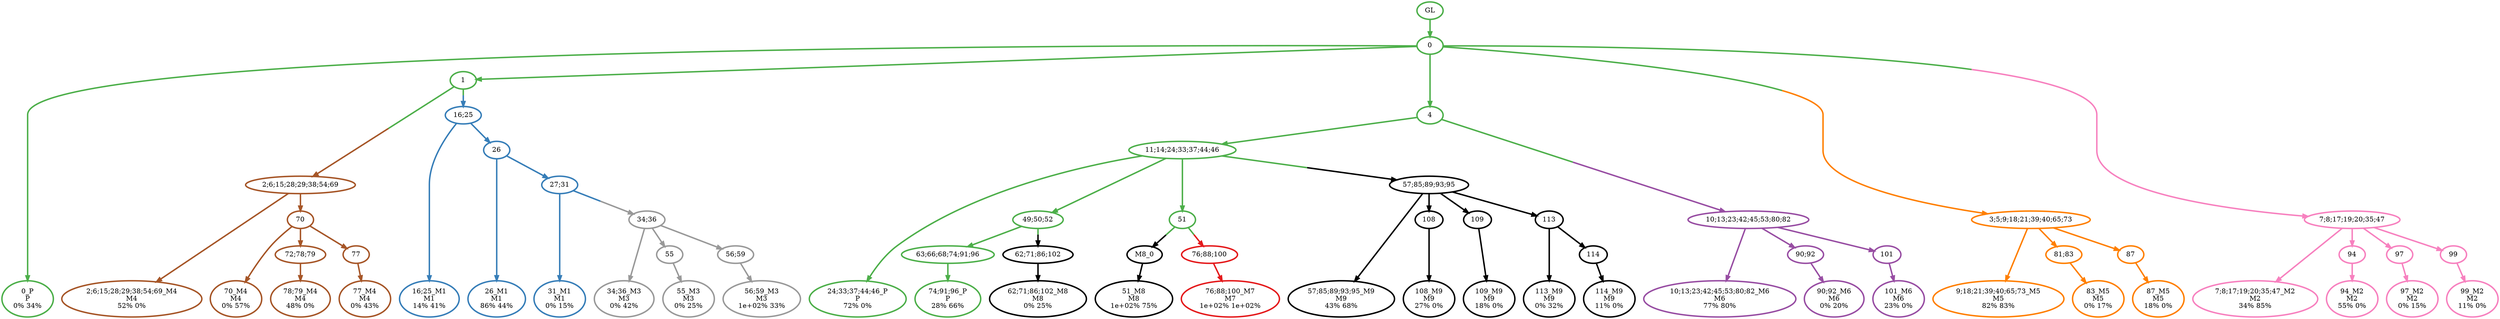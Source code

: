 digraph T {
	{
		rank=same
		64 [penwidth=3,colorscheme=set19,color=3,label="0_P\nP\n0% 34%"]
		60 [penwidth=3,colorscheme=set19,color=3,label="24;33;37;44;46_P\nP\n72% 0%"]
		57 [penwidth=3,colorscheme=set19,color=3,label="74;91;96_P\nP\n28% 66%"]
		56 [penwidth=3,colorscheme=set19,color=2,label="16;25_M1\nM1\n14% 41%"]
		54 [penwidth=3,colorscheme=set19,color=2,label="26_M1\nM1\n86% 44%"]
		52 [penwidth=3,colorscheme=set19,color=2,label="31_M1\nM1\n0% 15%"]
		51 [penwidth=3,colorscheme=set19,color=8,label="7;8;17;19;20;35;47_M2\nM2\n34% 85%"]
		49 [penwidth=3,colorscheme=set19,color=8,label="94_M2\nM2\n55% 0%"]
		47 [penwidth=3,colorscheme=set19,color=8,label="97_M2\nM2\n0% 15%"]
		45 [penwidth=3,colorscheme=set19,color=8,label="99_M2\nM2\n11% 0%"]
		44 [penwidth=3,colorscheme=set19,color=9,label="34;36_M3\nM3\n0% 42%"]
		42 [penwidth=3,colorscheme=set19,color=9,label="55_M3\nM3\n0% 25%"]
		40 [penwidth=3,colorscheme=set19,color=9,label="56;59_M3\nM3\n1e+02% 33%"]
		39 [penwidth=3,colorscheme=set19,color=7,label="2;6;15;28;29;38;54;69_M4\nM4\n52% 0%"]
		37 [penwidth=3,colorscheme=set19,color=7,label="70_M4\nM4\n0% 57%"]
		35 [penwidth=3,colorscheme=set19,color=7,label="78;79_M4\nM4\n48% 0%"]
		33 [penwidth=3,colorscheme=set19,color=7,label="77_M4\nM4\n0% 43%"]
		32 [penwidth=3,colorscheme=set19,color=5,label="9;18;21;39;40;65;73_M5\nM5\n82% 83%"]
		30 [penwidth=3,colorscheme=set19,color=5,label="83_M5\nM5\n0% 17%"]
		28 [penwidth=3,colorscheme=set19,color=5,label="87_M5\nM5\n18% 0%"]
		27 [penwidth=3,colorscheme=set19,color=4,label="10;13;23;42;45;53;80;82_M6\nM6\n77% 80%"]
		25 [penwidth=3,colorscheme=set19,color=4,label="90;92_M6\nM6\n0% 20%"]
		23 [penwidth=3,colorscheme=set19,color=4,label="101_M6\nM6\n23% 0%"]
		21 [penwidth=3,colorscheme=set19,color=1,label="76;88;100_M7\nM7\n1e+02% 1e+02%"]
		20 [penwidth=3,colorscheme=set19,color=10,label="62;71;86;102_M8\nM8\n0% 25%"]
		19 [penwidth=3,colorscheme=set19,color=10,label="51_M8\nM8\n1e+02% 75%"]
		18 [penwidth=3,colorscheme=set19,color=10,label="57;85;89;93;95_M9\nM9\n43% 68%"]
		16 [penwidth=3,colorscheme=set19,color=10,label="108_M9\nM9\n27% 0%"]
		14 [penwidth=3,colorscheme=set19,color=10,label="109_M9\nM9\n18% 0%"]
		12 [penwidth=3,colorscheme=set19,color=10,label="113_M9\nM9\n0% 32%"]
		10 [penwidth=3,colorscheme=set19,color=10,label="114_M9\nM9\n11% 0%"]
	}
	66 [penwidth=3,colorscheme=set19,color=3,label="GL"]
	65 [penwidth=3,colorscheme=set19,color=3,label="0"]
	63 [penwidth=3,colorscheme=set19,color=3,label="1"]
	62 [penwidth=3,colorscheme=set19,color=3,label="4"]
	61 [penwidth=3,colorscheme=set19,color=3,label="11;14;24;33;37;44;46"]
	59 [penwidth=3,colorscheme=set19,color=3,label="49;50;52"]
	58 [penwidth=3,colorscheme=set19,color=3,label="63;66;68;74;91;96"]
	55 [penwidth=3,colorscheme=set19,color=2,label="26"]
	53 [penwidth=3,colorscheme=set19,color=2,label="27;31"]
	50 [penwidth=3,colorscheme=set19,color=8,label="94"]
	48 [penwidth=3,colorscheme=set19,color=8,label="97"]
	46 [penwidth=3,colorscheme=set19,color=8,label="99"]
	43 [penwidth=3,colorscheme=set19,color=9,label="55"]
	41 [penwidth=3,colorscheme=set19,color=9,label="56;59"]
	38 [penwidth=3,colorscheme=set19,color=7,label="70"]
	36 [penwidth=3,colorscheme=set19,color=7,label="72;78;79"]
	34 [penwidth=3,colorscheme=set19,color=7,label="77"]
	31 [penwidth=3,colorscheme=set19,color=5,label="81;83"]
	29 [penwidth=3,colorscheme=set19,color=5,label="87"]
	26 [penwidth=3,colorscheme=set19,color=4,label="90;92"]
	24 [penwidth=3,colorscheme=set19,color=4,label="101"]
	22 [penwidth=3,colorscheme=set19,color=3,label="51"]
	17 [penwidth=3,colorscheme=set19,color=10,label="108"]
	15 [penwidth=3,colorscheme=set19,color=10,label="109"]
	13 [penwidth=3,colorscheme=set19,color=10,label="113"]
	11 [penwidth=3,colorscheme=set19,color=10,label="114"]
	9 [penwidth=3,colorscheme=set19,color=9,label="34;36"]
	8 [penwidth=3,colorscheme=set19,color=10,label="57;85;89;93;95"]
	7 [penwidth=3,colorscheme=set19,color=10,label="M8_0"]
	6 [penwidth=3,colorscheme=set19,color=10,label="62;71;86;102"]
	5 [penwidth=3,colorscheme=set19,color=1,label="76;88;100"]
	4 [penwidth=3,colorscheme=set19,color=4,label="10;13;23;42;45;53;80;82"]
	3 [penwidth=3,colorscheme=set19,color=5,label="3;5;9;18;21;39;40;65;73"]
	2 [penwidth=3,colorscheme=set19,color=8,label="7;8;17;19;20;35;47"]
	1 [penwidth=3,colorscheme=set19,color=7,label="2;6;15;28;29;38;54;69"]
	0 [penwidth=3,colorscheme=set19,color=2,label="16;25"]
	66 -> 65 [penwidth=3,colorscheme=set19,color=3]
	65 -> 64 [penwidth=3,colorscheme=set19,color=3]
	65 -> 63 [penwidth=3,colorscheme=set19,color=3]
	65 -> 62 [penwidth=3,colorscheme=set19,color=3]
	65 -> 3 [penwidth=3,colorscheme=set19,color="3;0.5:5"]
	65 -> 2 [penwidth=3,colorscheme=set19,color="3;0.5:8"]
	63 -> 1 [penwidth=3,colorscheme=set19,color="3;0.5:7"]
	63 -> 0 [penwidth=3,colorscheme=set19,color="3;0.5:2"]
	62 -> 61 [penwidth=3,colorscheme=set19,color=3]
	62 -> 4 [penwidth=3,colorscheme=set19,color="3;0.5:4"]
	61 -> 60 [penwidth=3,colorscheme=set19,color=3]
	61 -> 22 [penwidth=3,colorscheme=set19,color=3]
	61 -> 59 [penwidth=3,colorscheme=set19,color=3]
	61 -> 8 [penwidth=3,colorscheme=set19,color="3;0.5:10"]
	59 -> 58 [penwidth=3,colorscheme=set19,color=3]
	59 -> 6 [penwidth=3,colorscheme=set19,color="3;0.5:10"]
	58 -> 57 [penwidth=3,colorscheme=set19,color=3]
	55 -> 54 [penwidth=3,colorscheme=set19,color=2]
	55 -> 53 [penwidth=3,colorscheme=set19,color=2]
	53 -> 52 [penwidth=3,colorscheme=set19,color=2]
	53 -> 9 [penwidth=3,colorscheme=set19,color="2;0.5:9"]
	50 -> 49 [penwidth=3,colorscheme=set19,color=8]
	48 -> 47 [penwidth=3,colorscheme=set19,color=8]
	46 -> 45 [penwidth=3,colorscheme=set19,color=8]
	43 -> 42 [penwidth=3,colorscheme=set19,color=9]
	41 -> 40 [penwidth=3,colorscheme=set19,color=9]
	38 -> 37 [penwidth=3,colorscheme=set19,color=7]
	38 -> 34 [penwidth=3,colorscheme=set19,color=7]
	38 -> 36 [penwidth=3,colorscheme=set19,color=7]
	36 -> 35 [penwidth=3,colorscheme=set19,color=7]
	34 -> 33 [penwidth=3,colorscheme=set19,color=7]
	31 -> 30 [penwidth=3,colorscheme=set19,color=5]
	29 -> 28 [penwidth=3,colorscheme=set19,color=5]
	26 -> 25 [penwidth=3,colorscheme=set19,color=4]
	24 -> 23 [penwidth=3,colorscheme=set19,color=4]
	22 -> 7 [penwidth=3,colorscheme=set19,color="3;0.5:10"]
	22 -> 5 [penwidth=3,colorscheme=set19,color="3;0.5:1"]
	17 -> 16 [penwidth=3,colorscheme=set19,color=10]
	15 -> 14 [penwidth=3,colorscheme=set19,color=10]
	13 -> 12 [penwidth=3,colorscheme=set19,color=10]
	13 -> 11 [penwidth=3,colorscheme=set19,color=10]
	11 -> 10 [penwidth=3,colorscheme=set19,color=10]
	9 -> 44 [penwidth=3,colorscheme=set19,color=9]
	9 -> 43 [penwidth=3,colorscheme=set19,color=9]
	9 -> 41 [penwidth=3,colorscheme=set19,color=9]
	8 -> 18 [penwidth=3,colorscheme=set19,color=10]
	8 -> 17 [penwidth=3,colorscheme=set19,color=10]
	8 -> 15 [penwidth=3,colorscheme=set19,color=10]
	8 -> 13 [penwidth=3,colorscheme=set19,color=10]
	7 -> 19 [penwidth=3,colorscheme=set19,color=10]
	6 -> 20 [penwidth=3,colorscheme=set19,color=10]
	5 -> 21 [penwidth=3,colorscheme=set19,color=1]
	4 -> 27 [penwidth=3,colorscheme=set19,color=4]
	4 -> 26 [penwidth=3,colorscheme=set19,color=4]
	4 -> 24 [penwidth=3,colorscheme=set19,color=4]
	3 -> 32 [penwidth=3,colorscheme=set19,color=5]
	3 -> 31 [penwidth=3,colorscheme=set19,color=5]
	3 -> 29 [penwidth=3,colorscheme=set19,color=5]
	2 -> 51 [penwidth=3,colorscheme=set19,color=8]
	2 -> 50 [penwidth=3,colorscheme=set19,color=8]
	2 -> 48 [penwidth=3,colorscheme=set19,color=8]
	2 -> 46 [penwidth=3,colorscheme=set19,color=8]
	1 -> 39 [penwidth=3,colorscheme=set19,color=7]
	1 -> 38 [penwidth=3,colorscheme=set19,color=7]
	0 -> 56 [penwidth=3,colorscheme=set19,color=2]
	0 -> 55 [penwidth=3,colorscheme=set19,color=2]
}
